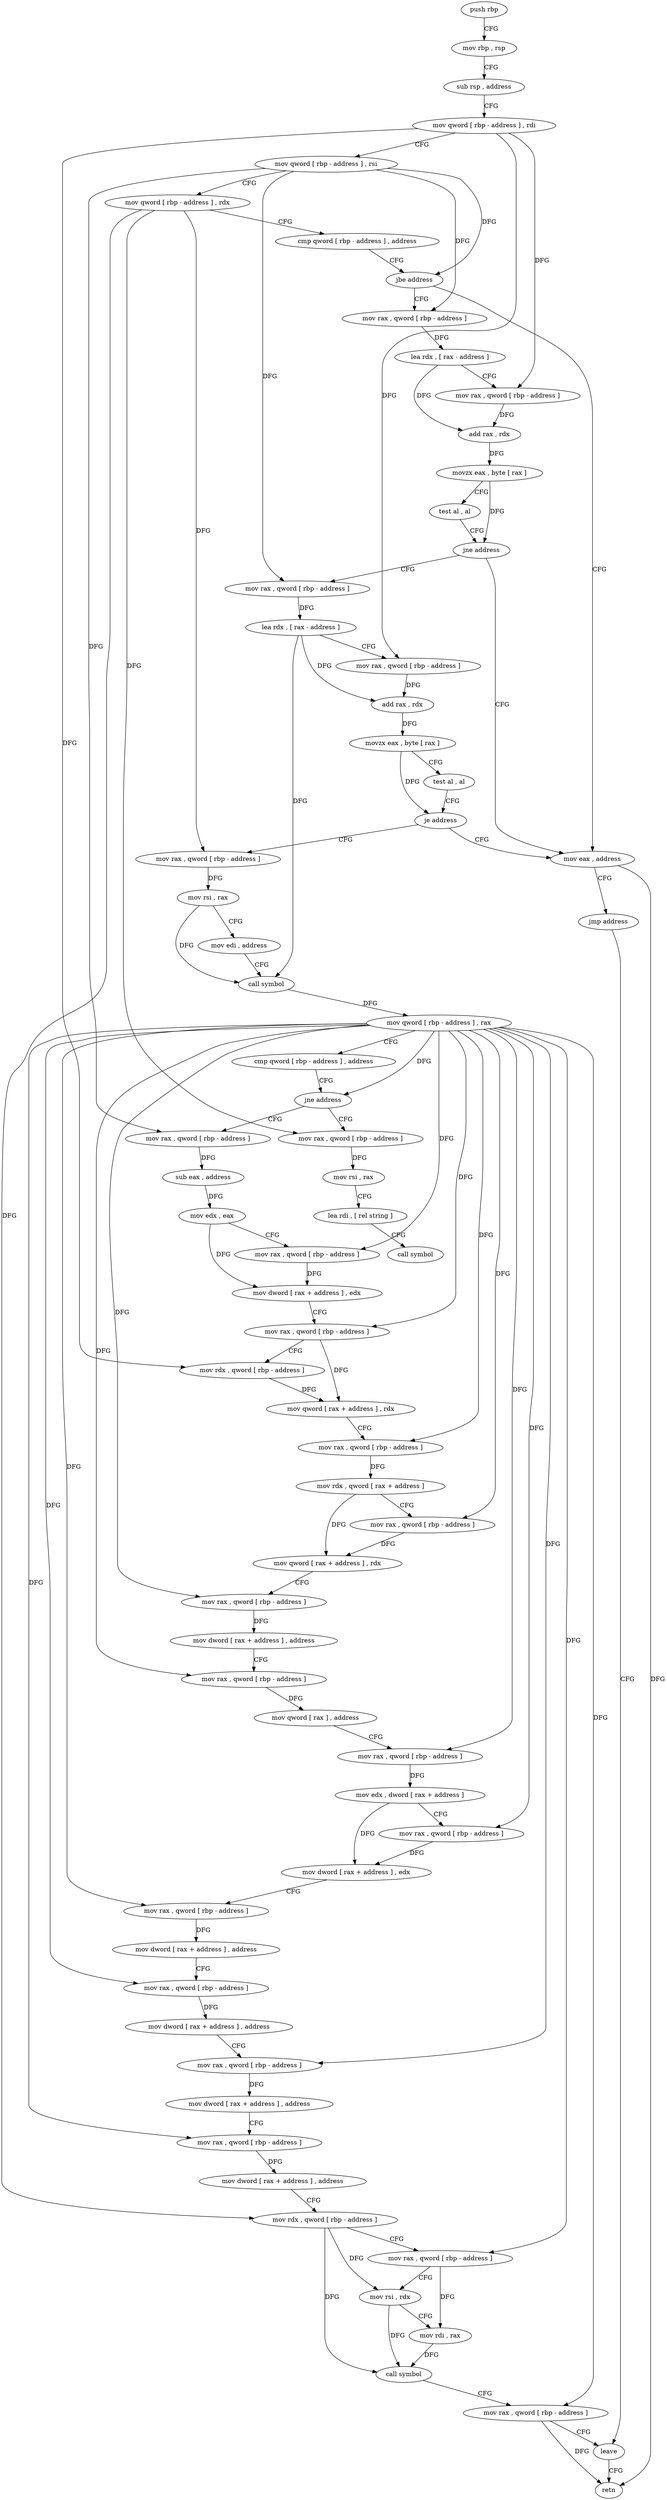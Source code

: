 digraph "func" {
"151334" [label = "push rbp" ]
"151335" [label = "mov rbp , rsp" ]
"151338" [label = "sub rsp , address" ]
"151342" [label = "mov qword [ rbp - address ] , rdi" ]
"151346" [label = "mov qword [ rbp - address ] , rsi" ]
"151350" [label = "mov qword [ rbp - address ] , rdx" ]
"151354" [label = "cmp qword [ rbp - address ] , address" ]
"151359" [label = "jbe address" ]
"151405" [label = "mov eax , address" ]
"151361" [label = "mov rax , qword [ rbp - address ]" ]
"151410" [label = "jmp address" ]
"151609" [label = "leave" ]
"151365" [label = "lea rdx , [ rax - address ]" ]
"151369" [label = "mov rax , qword [ rbp - address ]" ]
"151373" [label = "add rax , rdx" ]
"151376" [label = "movzx eax , byte [ rax ]" ]
"151379" [label = "test al , al" ]
"151381" [label = "jne address" ]
"151383" [label = "mov rax , qword [ rbp - address ]" ]
"151610" [label = "retn" ]
"151387" [label = "lea rdx , [ rax - address ]" ]
"151391" [label = "mov rax , qword [ rbp - address ]" ]
"151395" [label = "add rax , rdx" ]
"151398" [label = "movzx eax , byte [ rax ]" ]
"151401" [label = "test al , al" ]
"151403" [label = "je address" ]
"151415" [label = "mov rax , qword [ rbp - address ]" ]
"151419" [label = "mov rsi , rax" ]
"151422" [label = "mov edi , address" ]
"151427" [label = "call symbol" ]
"151432" [label = "mov qword [ rbp - address ] , rax" ]
"151436" [label = "cmp qword [ rbp - address ] , address" ]
"151441" [label = "jne address" ]
"151462" [label = "mov rax , qword [ rbp - address ]" ]
"151443" [label = "mov rax , qword [ rbp - address ]" ]
"151466" [label = "sub eax , address" ]
"151469" [label = "mov edx , eax" ]
"151471" [label = "mov rax , qword [ rbp - address ]" ]
"151475" [label = "mov dword [ rax + address ] , edx" ]
"151478" [label = "mov rax , qword [ rbp - address ]" ]
"151482" [label = "mov rdx , qword [ rbp - address ]" ]
"151486" [label = "mov qword [ rax + address ] , rdx" ]
"151490" [label = "mov rax , qword [ rbp - address ]" ]
"151494" [label = "mov rdx , qword [ rax + address ]" ]
"151498" [label = "mov rax , qword [ rbp - address ]" ]
"151502" [label = "mov qword [ rax + address ] , rdx" ]
"151506" [label = "mov rax , qword [ rbp - address ]" ]
"151510" [label = "mov dword [ rax + address ] , address" ]
"151517" [label = "mov rax , qword [ rbp - address ]" ]
"151521" [label = "mov qword [ rax ] , address" ]
"151528" [label = "mov rax , qword [ rbp - address ]" ]
"151532" [label = "mov edx , dword [ rax + address ]" ]
"151535" [label = "mov rax , qword [ rbp - address ]" ]
"151539" [label = "mov dword [ rax + address ] , edx" ]
"151542" [label = "mov rax , qword [ rbp - address ]" ]
"151546" [label = "mov dword [ rax + address ] , address" ]
"151553" [label = "mov rax , qword [ rbp - address ]" ]
"151557" [label = "mov dword [ rax + address ] , address" ]
"151564" [label = "mov rax , qword [ rbp - address ]" ]
"151568" [label = "mov dword [ rax + address ] , address" ]
"151575" [label = "mov rax , qword [ rbp - address ]" ]
"151579" [label = "mov dword [ rax + address ] , address" ]
"151586" [label = "mov rdx , qword [ rbp - address ]" ]
"151590" [label = "mov rax , qword [ rbp - address ]" ]
"151594" [label = "mov rsi , rdx" ]
"151597" [label = "mov rdi , rax" ]
"151600" [label = "call symbol" ]
"151605" [label = "mov rax , qword [ rbp - address ]" ]
"151447" [label = "mov rsi , rax" ]
"151450" [label = "lea rdi , [ rel string ]" ]
"151457" [label = "call symbol" ]
"151334" -> "151335" [ label = "CFG" ]
"151335" -> "151338" [ label = "CFG" ]
"151338" -> "151342" [ label = "CFG" ]
"151342" -> "151346" [ label = "CFG" ]
"151342" -> "151369" [ label = "DFG" ]
"151342" -> "151391" [ label = "DFG" ]
"151342" -> "151482" [ label = "DFG" ]
"151346" -> "151350" [ label = "CFG" ]
"151346" -> "151359" [ label = "DFG" ]
"151346" -> "151361" [ label = "DFG" ]
"151346" -> "151383" [ label = "DFG" ]
"151346" -> "151462" [ label = "DFG" ]
"151350" -> "151354" [ label = "CFG" ]
"151350" -> "151415" [ label = "DFG" ]
"151350" -> "151586" [ label = "DFG" ]
"151350" -> "151443" [ label = "DFG" ]
"151354" -> "151359" [ label = "CFG" ]
"151359" -> "151405" [ label = "CFG" ]
"151359" -> "151361" [ label = "CFG" ]
"151405" -> "151410" [ label = "CFG" ]
"151405" -> "151610" [ label = "DFG" ]
"151361" -> "151365" [ label = "DFG" ]
"151410" -> "151609" [ label = "CFG" ]
"151609" -> "151610" [ label = "CFG" ]
"151365" -> "151369" [ label = "CFG" ]
"151365" -> "151373" [ label = "DFG" ]
"151369" -> "151373" [ label = "DFG" ]
"151373" -> "151376" [ label = "DFG" ]
"151376" -> "151379" [ label = "CFG" ]
"151376" -> "151381" [ label = "DFG" ]
"151379" -> "151381" [ label = "CFG" ]
"151381" -> "151405" [ label = "CFG" ]
"151381" -> "151383" [ label = "CFG" ]
"151383" -> "151387" [ label = "DFG" ]
"151387" -> "151391" [ label = "CFG" ]
"151387" -> "151395" [ label = "DFG" ]
"151387" -> "151427" [ label = "DFG" ]
"151391" -> "151395" [ label = "DFG" ]
"151395" -> "151398" [ label = "DFG" ]
"151398" -> "151401" [ label = "CFG" ]
"151398" -> "151403" [ label = "DFG" ]
"151401" -> "151403" [ label = "CFG" ]
"151403" -> "151415" [ label = "CFG" ]
"151403" -> "151405" [ label = "CFG" ]
"151415" -> "151419" [ label = "DFG" ]
"151419" -> "151422" [ label = "CFG" ]
"151419" -> "151427" [ label = "DFG" ]
"151422" -> "151427" [ label = "CFG" ]
"151427" -> "151432" [ label = "DFG" ]
"151432" -> "151436" [ label = "CFG" ]
"151432" -> "151441" [ label = "DFG" ]
"151432" -> "151471" [ label = "DFG" ]
"151432" -> "151478" [ label = "DFG" ]
"151432" -> "151490" [ label = "DFG" ]
"151432" -> "151498" [ label = "DFG" ]
"151432" -> "151506" [ label = "DFG" ]
"151432" -> "151517" [ label = "DFG" ]
"151432" -> "151528" [ label = "DFG" ]
"151432" -> "151535" [ label = "DFG" ]
"151432" -> "151542" [ label = "DFG" ]
"151432" -> "151553" [ label = "DFG" ]
"151432" -> "151564" [ label = "DFG" ]
"151432" -> "151575" [ label = "DFG" ]
"151432" -> "151590" [ label = "DFG" ]
"151432" -> "151605" [ label = "DFG" ]
"151436" -> "151441" [ label = "CFG" ]
"151441" -> "151462" [ label = "CFG" ]
"151441" -> "151443" [ label = "CFG" ]
"151462" -> "151466" [ label = "DFG" ]
"151443" -> "151447" [ label = "DFG" ]
"151466" -> "151469" [ label = "DFG" ]
"151469" -> "151471" [ label = "CFG" ]
"151469" -> "151475" [ label = "DFG" ]
"151471" -> "151475" [ label = "DFG" ]
"151475" -> "151478" [ label = "CFG" ]
"151478" -> "151482" [ label = "CFG" ]
"151478" -> "151486" [ label = "DFG" ]
"151482" -> "151486" [ label = "DFG" ]
"151486" -> "151490" [ label = "CFG" ]
"151490" -> "151494" [ label = "DFG" ]
"151494" -> "151498" [ label = "CFG" ]
"151494" -> "151502" [ label = "DFG" ]
"151498" -> "151502" [ label = "DFG" ]
"151502" -> "151506" [ label = "CFG" ]
"151506" -> "151510" [ label = "DFG" ]
"151510" -> "151517" [ label = "CFG" ]
"151517" -> "151521" [ label = "DFG" ]
"151521" -> "151528" [ label = "CFG" ]
"151528" -> "151532" [ label = "DFG" ]
"151532" -> "151535" [ label = "CFG" ]
"151532" -> "151539" [ label = "DFG" ]
"151535" -> "151539" [ label = "DFG" ]
"151539" -> "151542" [ label = "CFG" ]
"151542" -> "151546" [ label = "DFG" ]
"151546" -> "151553" [ label = "CFG" ]
"151553" -> "151557" [ label = "DFG" ]
"151557" -> "151564" [ label = "CFG" ]
"151564" -> "151568" [ label = "DFG" ]
"151568" -> "151575" [ label = "CFG" ]
"151575" -> "151579" [ label = "DFG" ]
"151579" -> "151586" [ label = "CFG" ]
"151586" -> "151590" [ label = "CFG" ]
"151586" -> "151594" [ label = "DFG" ]
"151586" -> "151600" [ label = "DFG" ]
"151590" -> "151594" [ label = "CFG" ]
"151590" -> "151597" [ label = "DFG" ]
"151594" -> "151597" [ label = "CFG" ]
"151594" -> "151600" [ label = "DFG" ]
"151597" -> "151600" [ label = "DFG" ]
"151600" -> "151605" [ label = "CFG" ]
"151605" -> "151609" [ label = "CFG" ]
"151605" -> "151610" [ label = "DFG" ]
"151447" -> "151450" [ label = "CFG" ]
"151450" -> "151457" [ label = "CFG" ]
}
